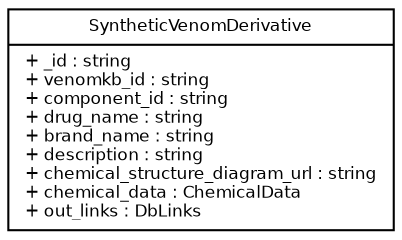 digraph G {
	fontname = "Bitstream Vera Sans"
	fontsize = 8

	node [
		fontname = "Bitstream Vera Sans"
		fontsize = 8
		shape = "record"
	]

	edge [
		fontname = "Bitstream Vera Sans"
		fontsize = 8
	]

	SyntheticVenomDerivative [
		label = "{SyntheticVenomDerivative|+ _id : string\l+ venomkb_id : string\l+ component_id : string\l+ drug_name : string\l+ brand_name : string\l+ description : string\l+ chemical_structure_diagram_url : string\l+ chemical_data : ChemicalData\l+ out_links : DbLinks\l}"
	]
}